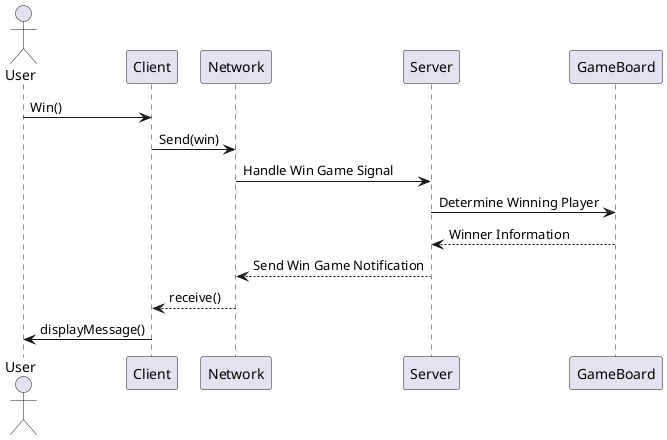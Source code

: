 @startuml ClueGameWinSequence

actor User as Player
participant Client
participant Network
participant Server
participant GameBoard

Player -> Client: Win()
Client -> Network: Send(win)
Network -> Server: Handle Win Game Signal
Server -> GameBoard: Determine Winning Player
GameBoard --> Server: Winner Information
Server --> Network: Send Win Game Notification
Network --> Client: receive()
Client -> Player: displayMessage()

@enduml

